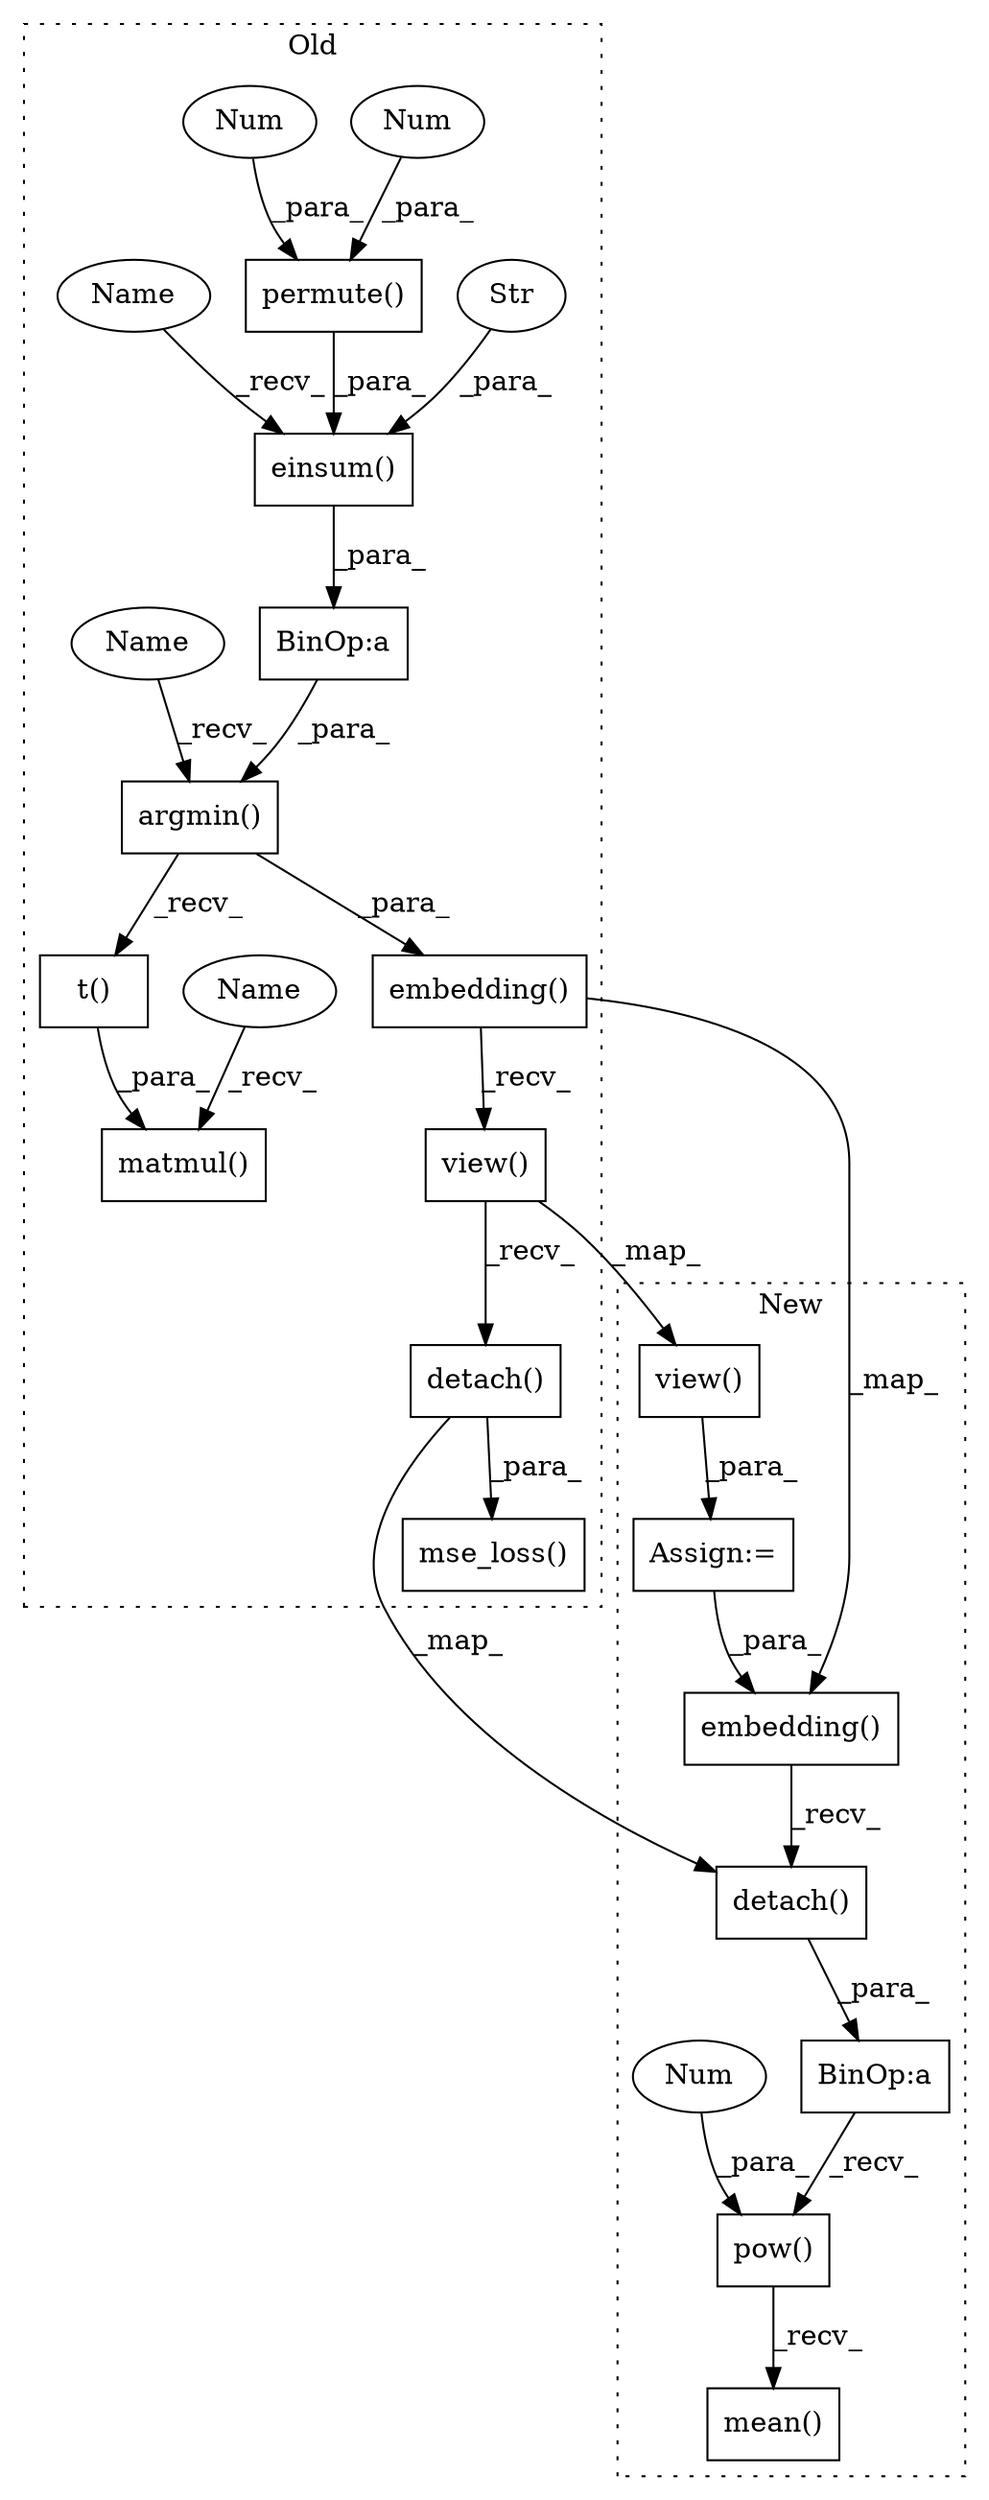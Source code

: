 digraph G {
subgraph cluster0 {
1 [label="permute()" a="75" s="3897,3930" l="30,1" shape="box"];
3 [label="matmul()" a="75" s="4494,4533" l="13,1" shape="box"];
5 [label="view()" a="75" s="4013,4058" l="38,1" shape="box"];
6 [label="BinOp:a" a="82" s="3729" l="111" shape="box"];
8 [label="mse_loss()" a="75" s="5218,5244" l="11,1" shape="box"];
9 [label="einsum()" a="75" s="3858,3931" l="13,1" shape="box"];
10 [label="Str" a="66" s="3871" l="11" shape="ellipse"];
11 [label="embedding()" a="75" s="4013,4044" l="15,1" shape="box"];
14 [label="Num" a="76" s="3927" l="1" shape="ellipse"];
15 [label="Num" a="76" s="3929" l="1" shape="ellipse"];
16 [label="argmin()" a="75" s="3976,3990" l="13,8" shape="box"];
18 [label="detach()" a="75" s="5229" l="12" shape="box"];
19 [label="t()" a="75" s="4507" l="13" shape="box"];
22 [label="Name" a="87" s="4494" l="5" shape="ellipse"];
23 [label="Name" a="87" s="3858" l="5" shape="ellipse"];
24 [label="Name" a="87" s="3976" l="5" shape="ellipse"];
label = "Old";
style="dotted";
}
subgraph cluster1 {
2 [label="pow()" a="75" s="9561,9585" l="23,1" shape="box"];
4 [label="view()" a="75" s="8463,8486" l="22,13" shape="box"];
7 [label="BinOp:a" a="82" s="9574" l="3" shape="box"];
12 [label="embedding()" a="75" s="8514,8545" l="15,1" shape="box"];
13 [label="Num" a="76" s="9584" l="1" shape="ellipse"];
17 [label="detach()" a="75" s="9562" l="12" shape="box"];
20 [label="mean()" a="75" s="9561" l="32" shape="box"];
21 [label="Assign:=" a="68" s="8460" l="3" shape="box"];
label = "New";
style="dotted";
}
1 -> 9 [label="_para_"];
2 -> 20 [label="_recv_"];
4 -> 21 [label="_para_"];
5 -> 18 [label="_recv_"];
5 -> 4 [label="_map_"];
6 -> 16 [label="_para_"];
7 -> 2 [label="_recv_"];
9 -> 6 [label="_para_"];
10 -> 9 [label="_para_"];
11 -> 5 [label="_recv_"];
11 -> 12 [label="_map_"];
12 -> 17 [label="_recv_"];
13 -> 2 [label="_para_"];
14 -> 1 [label="_para_"];
15 -> 1 [label="_para_"];
16 -> 11 [label="_para_"];
16 -> 19 [label="_recv_"];
17 -> 7 [label="_para_"];
18 -> 8 [label="_para_"];
18 -> 17 [label="_map_"];
19 -> 3 [label="_para_"];
21 -> 12 [label="_para_"];
22 -> 3 [label="_recv_"];
23 -> 9 [label="_recv_"];
24 -> 16 [label="_recv_"];
}